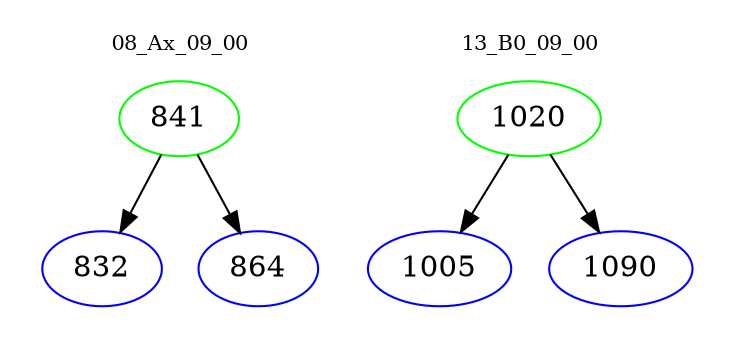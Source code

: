 digraph{
subgraph cluster_0 {
color = white
label = "08_Ax_09_00";
fontsize=10;
T0_841 [label="841", color="green"]
T0_841 -> T0_832 [color="black"]
T0_832 [label="832", color="blue"]
T0_841 -> T0_864 [color="black"]
T0_864 [label="864", color="blue"]
}
subgraph cluster_1 {
color = white
label = "13_B0_09_00";
fontsize=10;
T1_1020 [label="1020", color="green"]
T1_1020 -> T1_1005 [color="black"]
T1_1005 [label="1005", color="blue"]
T1_1020 -> T1_1090 [color="black"]
T1_1090 [label="1090", color="blue"]
}
}
